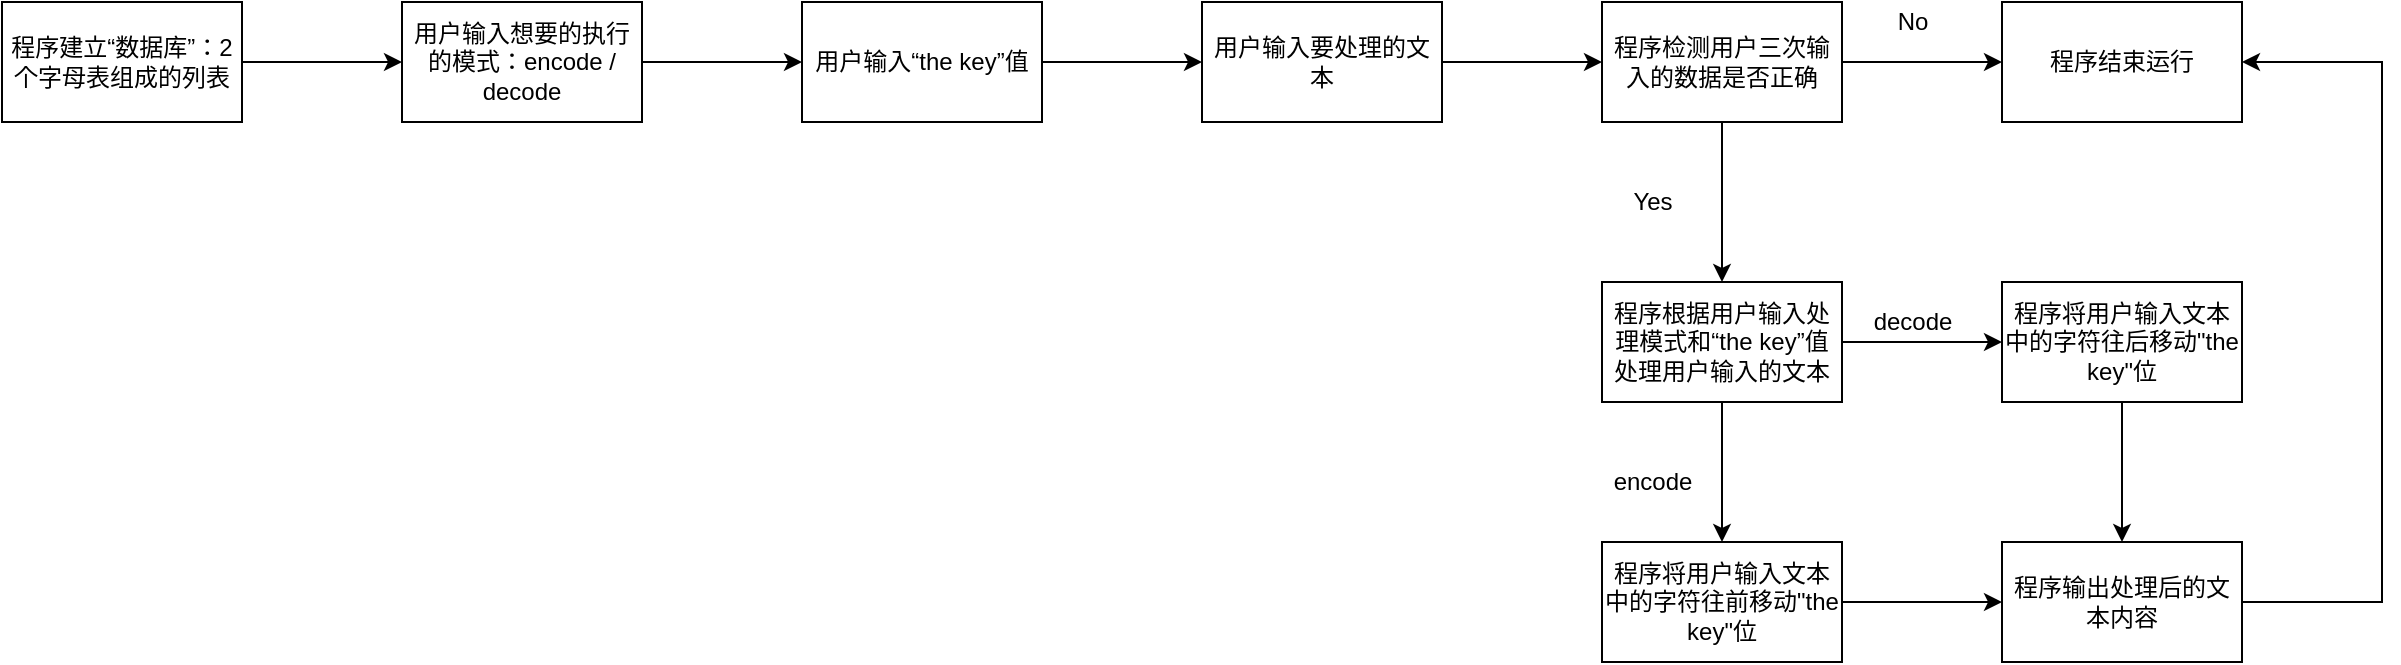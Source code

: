 <mxfile version="15.2.7" type="device"><diagram id="YUCaVx7AvPLhrO7qAuOv" name="第 1 页"><mxGraphModel dx="1351" dy="746" grid="1" gridSize="10" guides="1" tooltips="1" connect="1" arrows="1" fold="1" page="1" pageScale="1" pageWidth="827" pageHeight="1169" math="0" shadow="0"><root><mxCell id="0"/><mxCell id="1" parent="0"/><mxCell id="GgJeliyeJiqBfYnzektl-3" value="" style="edgeStyle=orthogonalEdgeStyle;rounded=0;orthogonalLoop=1;jettySize=auto;html=1;" edge="1" parent="1" source="GgJeliyeJiqBfYnzektl-1" target="GgJeliyeJiqBfYnzektl-2"><mxGeometry relative="1" as="geometry"/></mxCell><mxCell id="GgJeliyeJiqBfYnzektl-1" value="程序建立“数据库”：2 个字母表组成的列表" style="whiteSpace=wrap;html=1;" vertex="1" parent="1"><mxGeometry x="40" y="140" width="120" height="60" as="geometry"/></mxCell><mxCell id="GgJeliyeJiqBfYnzektl-5" value="" style="edgeStyle=orthogonalEdgeStyle;rounded=0;orthogonalLoop=1;jettySize=auto;html=1;" edge="1" parent="1" source="GgJeliyeJiqBfYnzektl-2" target="GgJeliyeJiqBfYnzektl-4"><mxGeometry relative="1" as="geometry"/></mxCell><mxCell id="GgJeliyeJiqBfYnzektl-2" value="用户输入想要的执行的模式：encode / decode" style="whiteSpace=wrap;html=1;" vertex="1" parent="1"><mxGeometry x="240" y="140" width="120" height="60" as="geometry"/></mxCell><mxCell id="GgJeliyeJiqBfYnzektl-23" value="" style="edgeStyle=orthogonalEdgeStyle;rounded=0;orthogonalLoop=1;jettySize=auto;html=1;" edge="1" parent="1" source="GgJeliyeJiqBfYnzektl-4" target="GgJeliyeJiqBfYnzektl-6"><mxGeometry relative="1" as="geometry"/></mxCell><mxCell id="GgJeliyeJiqBfYnzektl-4" value="用户输入“the key”值" style="whiteSpace=wrap;html=1;" vertex="1" parent="1"><mxGeometry x="440" y="140" width="120" height="60" as="geometry"/></mxCell><mxCell id="GgJeliyeJiqBfYnzektl-24" value="" style="edgeStyle=orthogonalEdgeStyle;rounded=0;orthogonalLoop=1;jettySize=auto;html=1;" edge="1" parent="1" source="GgJeliyeJiqBfYnzektl-6" target="GgJeliyeJiqBfYnzektl-17"><mxGeometry relative="1" as="geometry"/></mxCell><mxCell id="GgJeliyeJiqBfYnzektl-6" value="用户输入要处理的文本" style="whiteSpace=wrap;html=1;" vertex="1" parent="1"><mxGeometry x="640" y="140" width="120" height="60" as="geometry"/></mxCell><mxCell id="GgJeliyeJiqBfYnzektl-31" value="" style="edgeStyle=orthogonalEdgeStyle;rounded=0;orthogonalLoop=1;jettySize=auto;html=1;" edge="1" parent="1" source="GgJeliyeJiqBfYnzektl-8" target="GgJeliyeJiqBfYnzektl-14"><mxGeometry relative="1" as="geometry"/></mxCell><mxCell id="GgJeliyeJiqBfYnzektl-8" value="程序将用户输入文本中的字符往后移动&quot;the key&quot;位" style="whiteSpace=wrap;html=1;" vertex="1" parent="1"><mxGeometry x="1040" y="280" width="120" height="60" as="geometry"/></mxCell><mxCell id="GgJeliyeJiqBfYnzektl-10" value="encode" style="text;html=1;align=center;verticalAlign=middle;resizable=0;points=[];autosize=1;strokeColor=none;fillColor=none;" vertex="1" parent="1"><mxGeometry x="840" y="370" width="50" height="20" as="geometry"/></mxCell><mxCell id="GgJeliyeJiqBfYnzektl-30" value="" style="edgeStyle=orthogonalEdgeStyle;rounded=0;orthogonalLoop=1;jettySize=auto;html=1;" edge="1" parent="1" source="GgJeliyeJiqBfYnzektl-11" target="GgJeliyeJiqBfYnzektl-14"><mxGeometry relative="1" as="geometry"/></mxCell><mxCell id="GgJeliyeJiqBfYnzektl-11" value="&lt;span&gt;程序将用户输入文本中的字符往前移动&quot;the key&quot;位&lt;/span&gt;" style="whiteSpace=wrap;html=1;" vertex="1" parent="1"><mxGeometry x="840" y="410" width="120" height="60" as="geometry"/></mxCell><mxCell id="GgJeliyeJiqBfYnzektl-13" value="decode" style="text;html=1;align=center;verticalAlign=middle;resizable=0;points=[];autosize=1;strokeColor=none;fillColor=none;" vertex="1" parent="1"><mxGeometry x="970" y="290" width="50" height="20" as="geometry"/></mxCell><mxCell id="GgJeliyeJiqBfYnzektl-34" style="edgeStyle=orthogonalEdgeStyle;rounded=0;orthogonalLoop=1;jettySize=auto;html=1;entryX=1;entryY=0.5;entryDx=0;entryDy=0;" edge="1" parent="1" source="GgJeliyeJiqBfYnzektl-14" target="GgJeliyeJiqBfYnzektl-21"><mxGeometry relative="1" as="geometry"><mxPoint x="1250" y="160" as="targetPoint"/><Array as="points"><mxPoint x="1230" y="440"/><mxPoint x="1230" y="170"/></Array></mxGeometry></mxCell><mxCell id="GgJeliyeJiqBfYnzektl-14" value="程序输出处理后的文本内容" style="whiteSpace=wrap;html=1;" vertex="1" parent="1"><mxGeometry x="1040" y="410" width="120" height="60" as="geometry"/></mxCell><mxCell id="GgJeliyeJiqBfYnzektl-26" value="" style="edgeStyle=orthogonalEdgeStyle;rounded=0;orthogonalLoop=1;jettySize=auto;html=1;" edge="1" parent="1" source="GgJeliyeJiqBfYnzektl-17" target="GgJeliyeJiqBfYnzektl-25"><mxGeometry relative="1" as="geometry"/></mxCell><mxCell id="GgJeliyeJiqBfYnzektl-32" value="" style="edgeStyle=orthogonalEdgeStyle;rounded=0;orthogonalLoop=1;jettySize=auto;html=1;" edge="1" parent="1" source="GgJeliyeJiqBfYnzektl-17" target="GgJeliyeJiqBfYnzektl-21"><mxGeometry relative="1" as="geometry"/></mxCell><mxCell id="GgJeliyeJiqBfYnzektl-17" value="程序检测用户三次输入的数据是否正确" style="whiteSpace=wrap;html=1;" vertex="1" parent="1"><mxGeometry x="840" y="140" width="120" height="60" as="geometry"/></mxCell><mxCell id="GgJeliyeJiqBfYnzektl-20" value="Yes" style="text;html=1;align=center;verticalAlign=middle;resizable=0;points=[];autosize=1;strokeColor=none;fillColor=none;" vertex="1" parent="1"><mxGeometry x="850" y="230" width="30" height="20" as="geometry"/></mxCell><mxCell id="GgJeliyeJiqBfYnzektl-21" value="程序结束运行" style="whiteSpace=wrap;html=1;" vertex="1" parent="1"><mxGeometry x="1040" y="140" width="120" height="60" as="geometry"/></mxCell><mxCell id="GgJeliyeJiqBfYnzektl-28" value="" style="edgeStyle=orthogonalEdgeStyle;rounded=0;orthogonalLoop=1;jettySize=auto;html=1;" edge="1" parent="1" source="GgJeliyeJiqBfYnzektl-25" target="GgJeliyeJiqBfYnzektl-8"><mxGeometry relative="1" as="geometry"/></mxCell><mxCell id="GgJeliyeJiqBfYnzektl-29" value="" style="edgeStyle=orthogonalEdgeStyle;rounded=0;orthogonalLoop=1;jettySize=auto;html=1;" edge="1" parent="1" source="GgJeliyeJiqBfYnzektl-25" target="GgJeliyeJiqBfYnzektl-11"><mxGeometry relative="1" as="geometry"/></mxCell><mxCell id="GgJeliyeJiqBfYnzektl-25" value="程序根据用户输入处理模式和“the key”值处理用户输入的文本" style="whiteSpace=wrap;html=1;" vertex="1" parent="1"><mxGeometry x="840" y="280" width="120" height="60" as="geometry"/></mxCell><mxCell id="GgJeliyeJiqBfYnzektl-33" value="No" style="text;html=1;align=center;verticalAlign=middle;resizable=0;points=[];autosize=1;strokeColor=none;fillColor=none;" vertex="1" parent="1"><mxGeometry x="980" y="140" width="30" height="20" as="geometry"/></mxCell></root></mxGraphModel></diagram></mxfile>